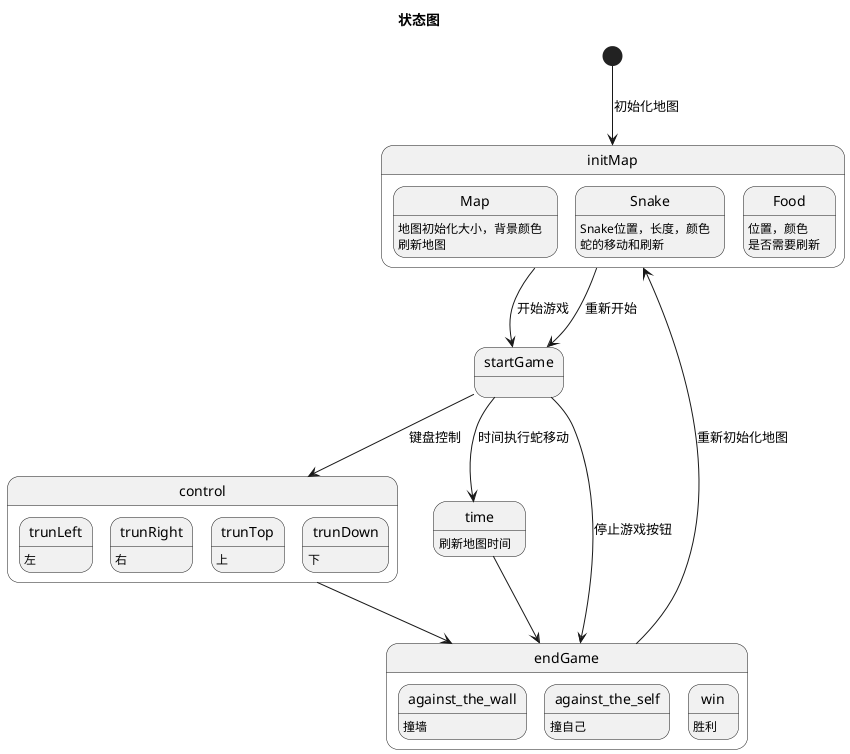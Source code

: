 @startuml

title 状态图
skinparam defaultFontName 宋体

[*] --> initMap : 初始化地图

state initMap{
    Map : 地图初始化大小，背景颜色
    Snake : Snake位置，长度，颜色
    Food : 位置，颜色
}

initMap --> startGame : 开始游戏
initMap --> startGame : 重新开始

state startGame{
    Map : 刷新地图
    Snake : 蛇的移动和刷新
    Food : 是否需要刷新
}

startGame --> control : 键盘控制
startGame --> time : 时间执行蛇移动
startGame --> endGame : 停止游戏按钮

state control{
    trunLeft : 左
    trunRight : 右
    trunTop : 上
    trunDown : 下
}

state time{
    time : 刷新地图时间
}

control --> endGame
time --> endGame

state endGame{
    against_the_wall : 撞墙
    against_the_self : 撞自己
    win : 胜利
}

endGame --> initMap : 重新初始化地图

@enduml